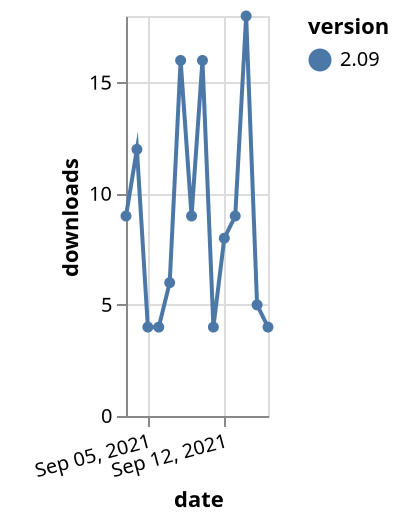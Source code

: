 {"$schema": "https://vega.github.io/schema/vega-lite/v5.json", "description": "A simple bar chart with embedded data.", "data": {"values": [{"date": "2021-09-03", "total": 8707, "delta": 9, "version": "2.09"}, {"date": "2021-09-04", "total": 8719, "delta": 12, "version": "2.09"}, {"date": "2021-09-05", "total": 8723, "delta": 4, "version": "2.09"}, {"date": "2021-09-06", "total": 8727, "delta": 4, "version": "2.09"}, {"date": "2021-09-07", "total": 8733, "delta": 6, "version": "2.09"}, {"date": "2021-09-08", "total": 8749, "delta": 16, "version": "2.09"}, {"date": "2021-09-09", "total": 8758, "delta": 9, "version": "2.09"}, {"date": "2021-09-10", "total": 8774, "delta": 16, "version": "2.09"}, {"date": "2021-09-11", "total": 8778, "delta": 4, "version": "2.09"}, {"date": "2021-09-12", "total": 8786, "delta": 8, "version": "2.09"}, {"date": "2021-09-13", "total": 8795, "delta": 9, "version": "2.09"}, {"date": "2021-09-14", "total": 8813, "delta": 18, "version": "2.09"}, {"date": "2021-09-15", "total": 8818, "delta": 5, "version": "2.09"}, {"date": "2021-09-16", "total": 8822, "delta": 4, "version": "2.09"}]}, "width": "container", "mark": {"type": "line", "point": {"filled": true}}, "encoding": {"x": {"field": "date", "type": "temporal", "timeUnit": "yearmonthdate", "title": "date", "axis": {"labelAngle": -15}}, "y": {"field": "delta", "type": "quantitative", "title": "downloads"}, "color": {"field": "version", "type": "nominal"}, "tooltip": {"field": "delta"}}}
